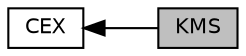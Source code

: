 digraph "KMS"
{
  edge [fontname="Helvetica",fontsize="10",labelfontname="Helvetica",labelfontsize="10"];
  node [fontname="Helvetica",fontsize="10",shape=box];
  rankdir=LR;
  Node2 [label="CEX",height=0.2,width=0.4,color="black", fillcolor="white", style="filled",URL="$group___c_e_x.html",tooltip="Root Namespace."];
  Node1 [label="KMS",height=0.2,width=0.4,color="black", fillcolor="grey75", style="filled", fontcolor="black",tooltip="Key Management Systems."];
  Node2->Node1 [shape=plaintext, dir="back", style="solid"];
}
